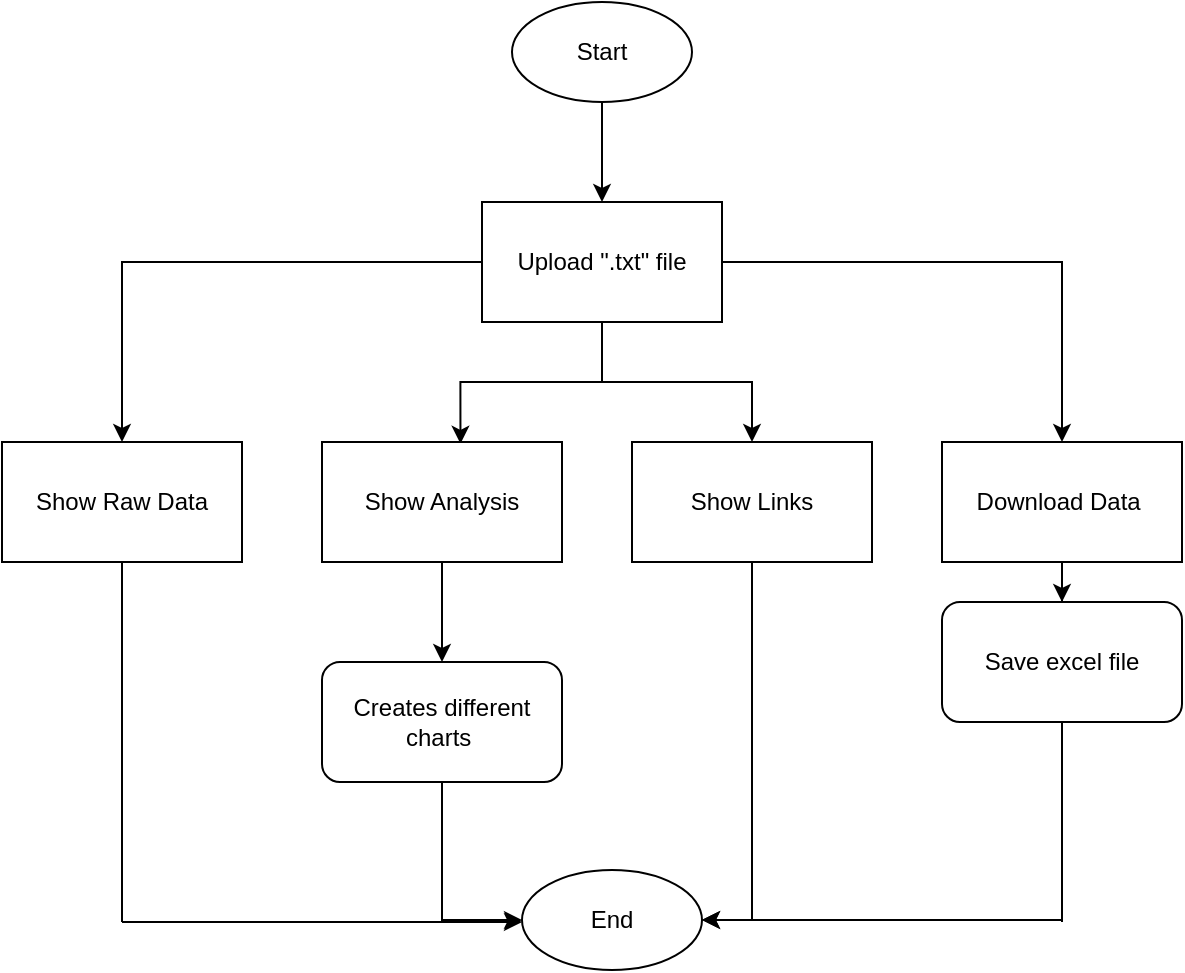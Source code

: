 <mxfile version="21.0.1" type="device"><diagram name="Page-1" id="OtR1Vo9FGQFlCvNe97mV"><mxGraphModel dx="816" dy="480" grid="1" gridSize="10" guides="1" tooltips="1" connect="1" arrows="1" fold="1" page="1" pageScale="1" pageWidth="850" pageHeight="1100" math="0" shadow="0"><root><mxCell id="0"/><mxCell id="1" parent="0"/><mxCell id="etwrQF9a5qss3rSxDd4h-11" style="edgeStyle=orthogonalEdgeStyle;rounded=0;orthogonalLoop=1;jettySize=auto;html=1;entryX=0.5;entryY=0;entryDx=0;entryDy=0;" edge="1" parent="1" source="etwrQF9a5qss3rSxDd4h-1" target="etwrQF9a5qss3rSxDd4h-2"><mxGeometry relative="1" as="geometry"/></mxCell><mxCell id="etwrQF9a5qss3rSxDd4h-1" value="Start" style="ellipse;whiteSpace=wrap;html=1;" vertex="1" parent="1"><mxGeometry x="335" y="50" width="90" height="50" as="geometry"/></mxCell><mxCell id="etwrQF9a5qss3rSxDd4h-7" style="edgeStyle=orthogonalEdgeStyle;rounded=0;orthogonalLoop=1;jettySize=auto;html=1;entryX=0.5;entryY=0;entryDx=0;entryDy=0;" edge="1" parent="1" source="etwrQF9a5qss3rSxDd4h-2" target="etwrQF9a5qss3rSxDd4h-3"><mxGeometry relative="1" as="geometry"/></mxCell><mxCell id="etwrQF9a5qss3rSxDd4h-8" style="edgeStyle=orthogonalEdgeStyle;rounded=0;orthogonalLoop=1;jettySize=auto;html=1;entryX=0.577;entryY=0.015;entryDx=0;entryDy=0;entryPerimeter=0;" edge="1" parent="1" source="etwrQF9a5qss3rSxDd4h-2" target="etwrQF9a5qss3rSxDd4h-4"><mxGeometry relative="1" as="geometry"/></mxCell><mxCell id="etwrQF9a5qss3rSxDd4h-9" style="edgeStyle=orthogonalEdgeStyle;rounded=0;orthogonalLoop=1;jettySize=auto;html=1;entryX=0.5;entryY=0;entryDx=0;entryDy=0;" edge="1" parent="1" source="etwrQF9a5qss3rSxDd4h-2" target="etwrQF9a5qss3rSxDd4h-5"><mxGeometry relative="1" as="geometry"/></mxCell><mxCell id="etwrQF9a5qss3rSxDd4h-10" style="edgeStyle=orthogonalEdgeStyle;rounded=0;orthogonalLoop=1;jettySize=auto;html=1;entryX=0.5;entryY=0;entryDx=0;entryDy=0;" edge="1" parent="1" source="etwrQF9a5qss3rSxDd4h-2" target="etwrQF9a5qss3rSxDd4h-6"><mxGeometry relative="1" as="geometry"/></mxCell><mxCell id="etwrQF9a5qss3rSxDd4h-2" value="Upload &quot;.txt&quot; file" style="rounded=0;whiteSpace=wrap;html=1;" vertex="1" parent="1"><mxGeometry x="320" y="150" width="120" height="60" as="geometry"/></mxCell><mxCell id="etwrQF9a5qss3rSxDd4h-3" value="Show Raw Data" style="rounded=0;whiteSpace=wrap;html=1;" vertex="1" parent="1"><mxGeometry x="80" y="270" width="120" height="60" as="geometry"/></mxCell><mxCell id="etwrQF9a5qss3rSxDd4h-25" style="edgeStyle=orthogonalEdgeStyle;rounded=0;orthogonalLoop=1;jettySize=auto;html=1;entryX=0.5;entryY=0;entryDx=0;entryDy=0;" edge="1" parent="1" source="etwrQF9a5qss3rSxDd4h-4" target="etwrQF9a5qss3rSxDd4h-12"><mxGeometry relative="1" as="geometry"/></mxCell><mxCell id="etwrQF9a5qss3rSxDd4h-4" value="Show Analysis" style="rounded=0;whiteSpace=wrap;html=1;" vertex="1" parent="1"><mxGeometry x="240" y="270" width="120" height="60" as="geometry"/></mxCell><mxCell id="etwrQF9a5qss3rSxDd4h-17" style="edgeStyle=orthogonalEdgeStyle;rounded=0;orthogonalLoop=1;jettySize=auto;html=1;entryX=1;entryY=0.5;entryDx=0;entryDy=0;" edge="1" parent="1" source="etwrQF9a5qss3rSxDd4h-5" target="etwrQF9a5qss3rSxDd4h-15"><mxGeometry relative="1" as="geometry"/></mxCell><mxCell id="etwrQF9a5qss3rSxDd4h-5" value="Show Links" style="rounded=0;whiteSpace=wrap;html=1;" vertex="1" parent="1"><mxGeometry x="395" y="270" width="120" height="60" as="geometry"/></mxCell><mxCell id="etwrQF9a5qss3rSxDd4h-16" style="edgeStyle=orthogonalEdgeStyle;rounded=0;orthogonalLoop=1;jettySize=auto;html=1;entryX=0.5;entryY=0;entryDx=0;entryDy=0;" edge="1" parent="1" source="etwrQF9a5qss3rSxDd4h-6" target="etwrQF9a5qss3rSxDd4h-13"><mxGeometry relative="1" as="geometry"/></mxCell><mxCell id="etwrQF9a5qss3rSxDd4h-6" value="Download Data&amp;nbsp;" style="rounded=0;whiteSpace=wrap;html=1;" vertex="1" parent="1"><mxGeometry x="550" y="270" width="120" height="60" as="geometry"/></mxCell><mxCell id="etwrQF9a5qss3rSxDd4h-26" style="edgeStyle=orthogonalEdgeStyle;rounded=0;orthogonalLoop=1;jettySize=auto;html=1;entryX=0;entryY=0.5;entryDx=0;entryDy=0;" edge="1" parent="1" source="etwrQF9a5qss3rSxDd4h-12" target="etwrQF9a5qss3rSxDd4h-15"><mxGeometry relative="1" as="geometry"/></mxCell><mxCell id="etwrQF9a5qss3rSxDd4h-12" value="Creates different charts&amp;nbsp;" style="rounded=1;whiteSpace=wrap;html=1;" vertex="1" parent="1"><mxGeometry x="240" y="380" width="120" height="60" as="geometry"/></mxCell><mxCell id="etwrQF9a5qss3rSxDd4h-13" value="Save excel file" style="rounded=1;whiteSpace=wrap;html=1;" vertex="1" parent="1"><mxGeometry x="550" y="350" width="120" height="60" as="geometry"/></mxCell><mxCell id="etwrQF9a5qss3rSxDd4h-15" value="End" style="ellipse;whiteSpace=wrap;html=1;" vertex="1" parent="1"><mxGeometry x="340" y="484" width="90" height="50" as="geometry"/></mxCell><mxCell id="etwrQF9a5qss3rSxDd4h-22" value="" style="endArrow=none;html=1;rounded=0;entryX=0.5;entryY=1;entryDx=0;entryDy=0;" edge="1" parent="1" target="etwrQF9a5qss3rSxDd4h-13"><mxGeometry width="50" height="50" relative="1" as="geometry"><mxPoint x="610" y="510" as="sourcePoint"/><mxPoint x="400" y="460" as="targetPoint"/></mxGeometry></mxCell><mxCell id="etwrQF9a5qss3rSxDd4h-23" value="" style="endArrow=classic;html=1;rounded=0;entryX=1;entryY=0.5;entryDx=0;entryDy=0;" edge="1" parent="1"><mxGeometry width="50" height="50" relative="1" as="geometry"><mxPoint x="610" y="509" as="sourcePoint"/><mxPoint x="430" y="509" as="targetPoint"/><Array as="points"><mxPoint x="560" y="509"/></Array></mxGeometry></mxCell><mxCell id="etwrQF9a5qss3rSxDd4h-28" value="" style="endArrow=none;html=1;rounded=0;entryX=0.5;entryY=1;entryDx=0;entryDy=0;" edge="1" parent="1" target="etwrQF9a5qss3rSxDd4h-3"><mxGeometry width="50" height="50" relative="1" as="geometry"><mxPoint x="140" y="510" as="sourcePoint"/><mxPoint x="400" y="460" as="targetPoint"/></mxGeometry></mxCell><mxCell id="etwrQF9a5qss3rSxDd4h-29" value="" style="endArrow=classic;html=1;rounded=0;" edge="1" parent="1"><mxGeometry width="50" height="50" relative="1" as="geometry"><mxPoint x="140" y="510" as="sourcePoint"/><mxPoint x="340" y="510" as="targetPoint"/></mxGeometry></mxCell></root></mxGraphModel></diagram></mxfile>
